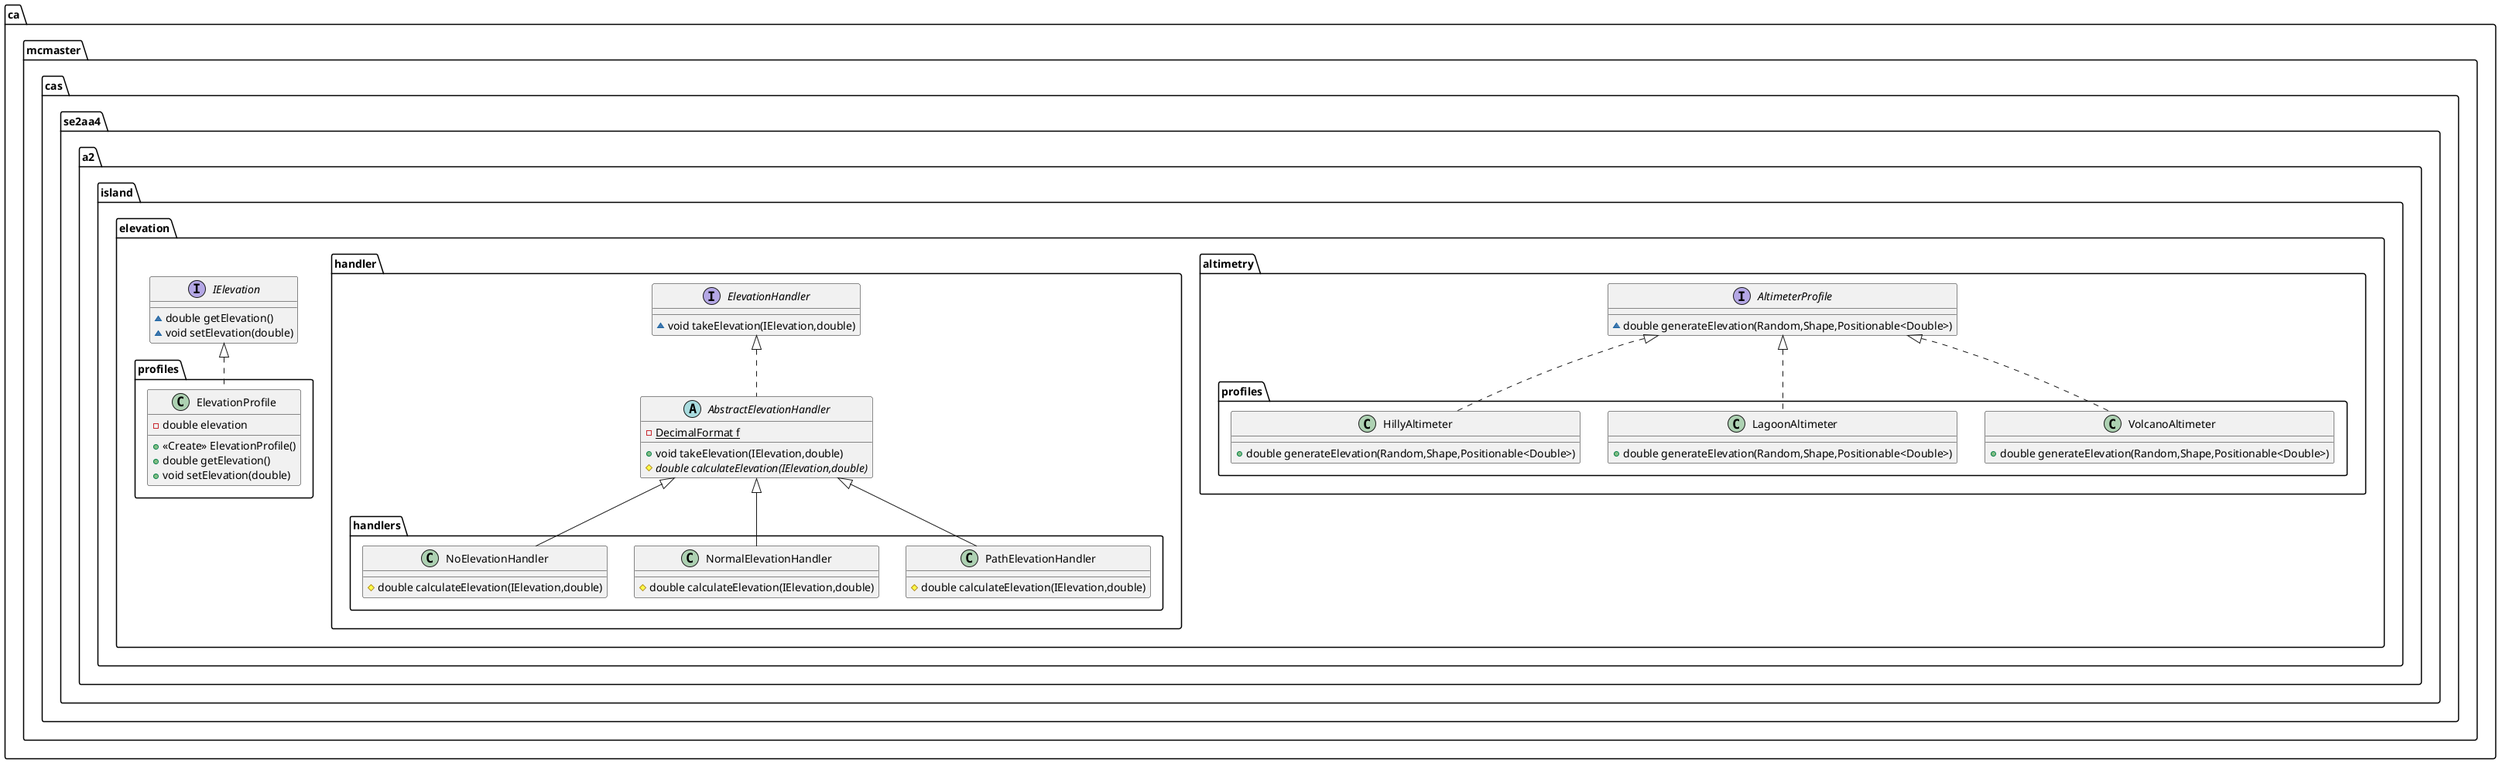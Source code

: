@startuml
class ca.mcmaster.cas.se2aa4.a2.island.elevation.altimetry.profiles.VolcanoAltimeter {
+ double generateElevation(Random,Shape,Positionable<Double>)
}
class ca.mcmaster.cas.se2aa4.a2.island.elevation.altimetry.profiles.LagoonAltimeter {
+ double generateElevation(Random,Shape,Positionable<Double>)
}
interface ca.mcmaster.cas.se2aa4.a2.island.elevation.IElevation {
~ double getElevation()
~ void setElevation(double)
}
class ca.mcmaster.cas.se2aa4.a2.island.elevation.altimetry.profiles.HillyAltimeter {
+ double generateElevation(Random,Shape,Positionable<Double>)
}
abstract class ca.mcmaster.cas.se2aa4.a2.island.elevation.handler.AbstractElevationHandler {
- {static} DecimalFormat f
+ void takeElevation(IElevation,double)
# {abstract}double calculateElevation(IElevation,double)
}
interface ca.mcmaster.cas.se2aa4.a2.island.elevation.altimetry.AltimeterProfile {
~ double generateElevation(Random,Shape,Positionable<Double>)
}
class ca.mcmaster.cas.se2aa4.a2.island.elevation.handler.handlers.PathElevationHandler {
# double calculateElevation(IElevation,double)
}
class ca.mcmaster.cas.se2aa4.a2.island.elevation.handler.handlers.NormalElevationHandler {
# double calculateElevation(IElevation,double)
}
class ca.mcmaster.cas.se2aa4.a2.island.elevation.handler.handlers.NoElevationHandler {
# double calculateElevation(IElevation,double)
}
class ca.mcmaster.cas.se2aa4.a2.island.elevation.profiles.ElevationProfile {
- double elevation
+ <<Create>> ElevationProfile()
+ double getElevation()
+ void setElevation(double)
}
interface ca.mcmaster.cas.se2aa4.a2.island.elevation.handler.ElevationHandler {
~ void takeElevation(IElevation,double)
}


ca.mcmaster.cas.se2aa4.a2.island.elevation.altimetry.AltimeterProfile <|.. ca.mcmaster.cas.se2aa4.a2.island.elevation.altimetry.profiles.VolcanoAltimeter
ca.mcmaster.cas.se2aa4.a2.island.elevation.altimetry.AltimeterProfile <|.. ca.mcmaster.cas.se2aa4.a2.island.elevation.altimetry.profiles.LagoonAltimeter
ca.mcmaster.cas.se2aa4.a2.island.elevation.altimetry.AltimeterProfile <|.. ca.mcmaster.cas.se2aa4.a2.island.elevation.altimetry.profiles.HillyAltimeter
ca.mcmaster.cas.se2aa4.a2.island.elevation.handler.ElevationHandler <|.. ca.mcmaster.cas.se2aa4.a2.island.elevation.handler.AbstractElevationHandler
ca.mcmaster.cas.se2aa4.a2.island.elevation.handler.AbstractElevationHandler <|-- ca.mcmaster.cas.se2aa4.a2.island.elevation.handler.handlers.PathElevationHandler
ca.mcmaster.cas.se2aa4.a2.island.elevation.handler.AbstractElevationHandler <|-- ca.mcmaster.cas.se2aa4.a2.island.elevation.handler.handlers.NormalElevationHandler
ca.mcmaster.cas.se2aa4.a2.island.elevation.handler.AbstractElevationHandler <|-- ca.mcmaster.cas.se2aa4.a2.island.elevation.handler.handlers.NoElevationHandler
ca.mcmaster.cas.se2aa4.a2.island.elevation.IElevation <|.. ca.mcmaster.cas.se2aa4.a2.island.elevation.profiles.ElevationProfile
@enduml